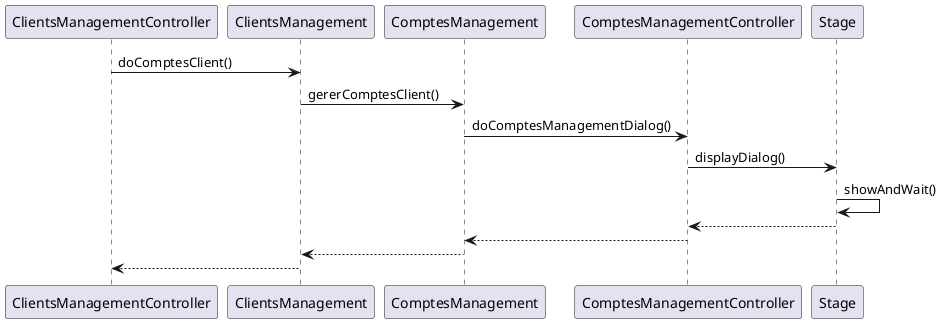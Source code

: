 @startuml
ClientsManagementController -> ClientsManagement : doComptesClient()  
    ClientsManagement -> ComptesManagement : gererComptesClient()
        ComptesManagement -> ComptesManagementController : doComptesManagementDialog()
            ComptesManagementController -> Stage : displayDialog()
                Stage -> Stage : showAndWait()
            Stage --> ComptesManagementController
        ComptesManagementController --> ComptesManagement
    ComptesManagement --> ClientsManagement
ClientsManagement --> ClientsManagementController
    
@enduml
